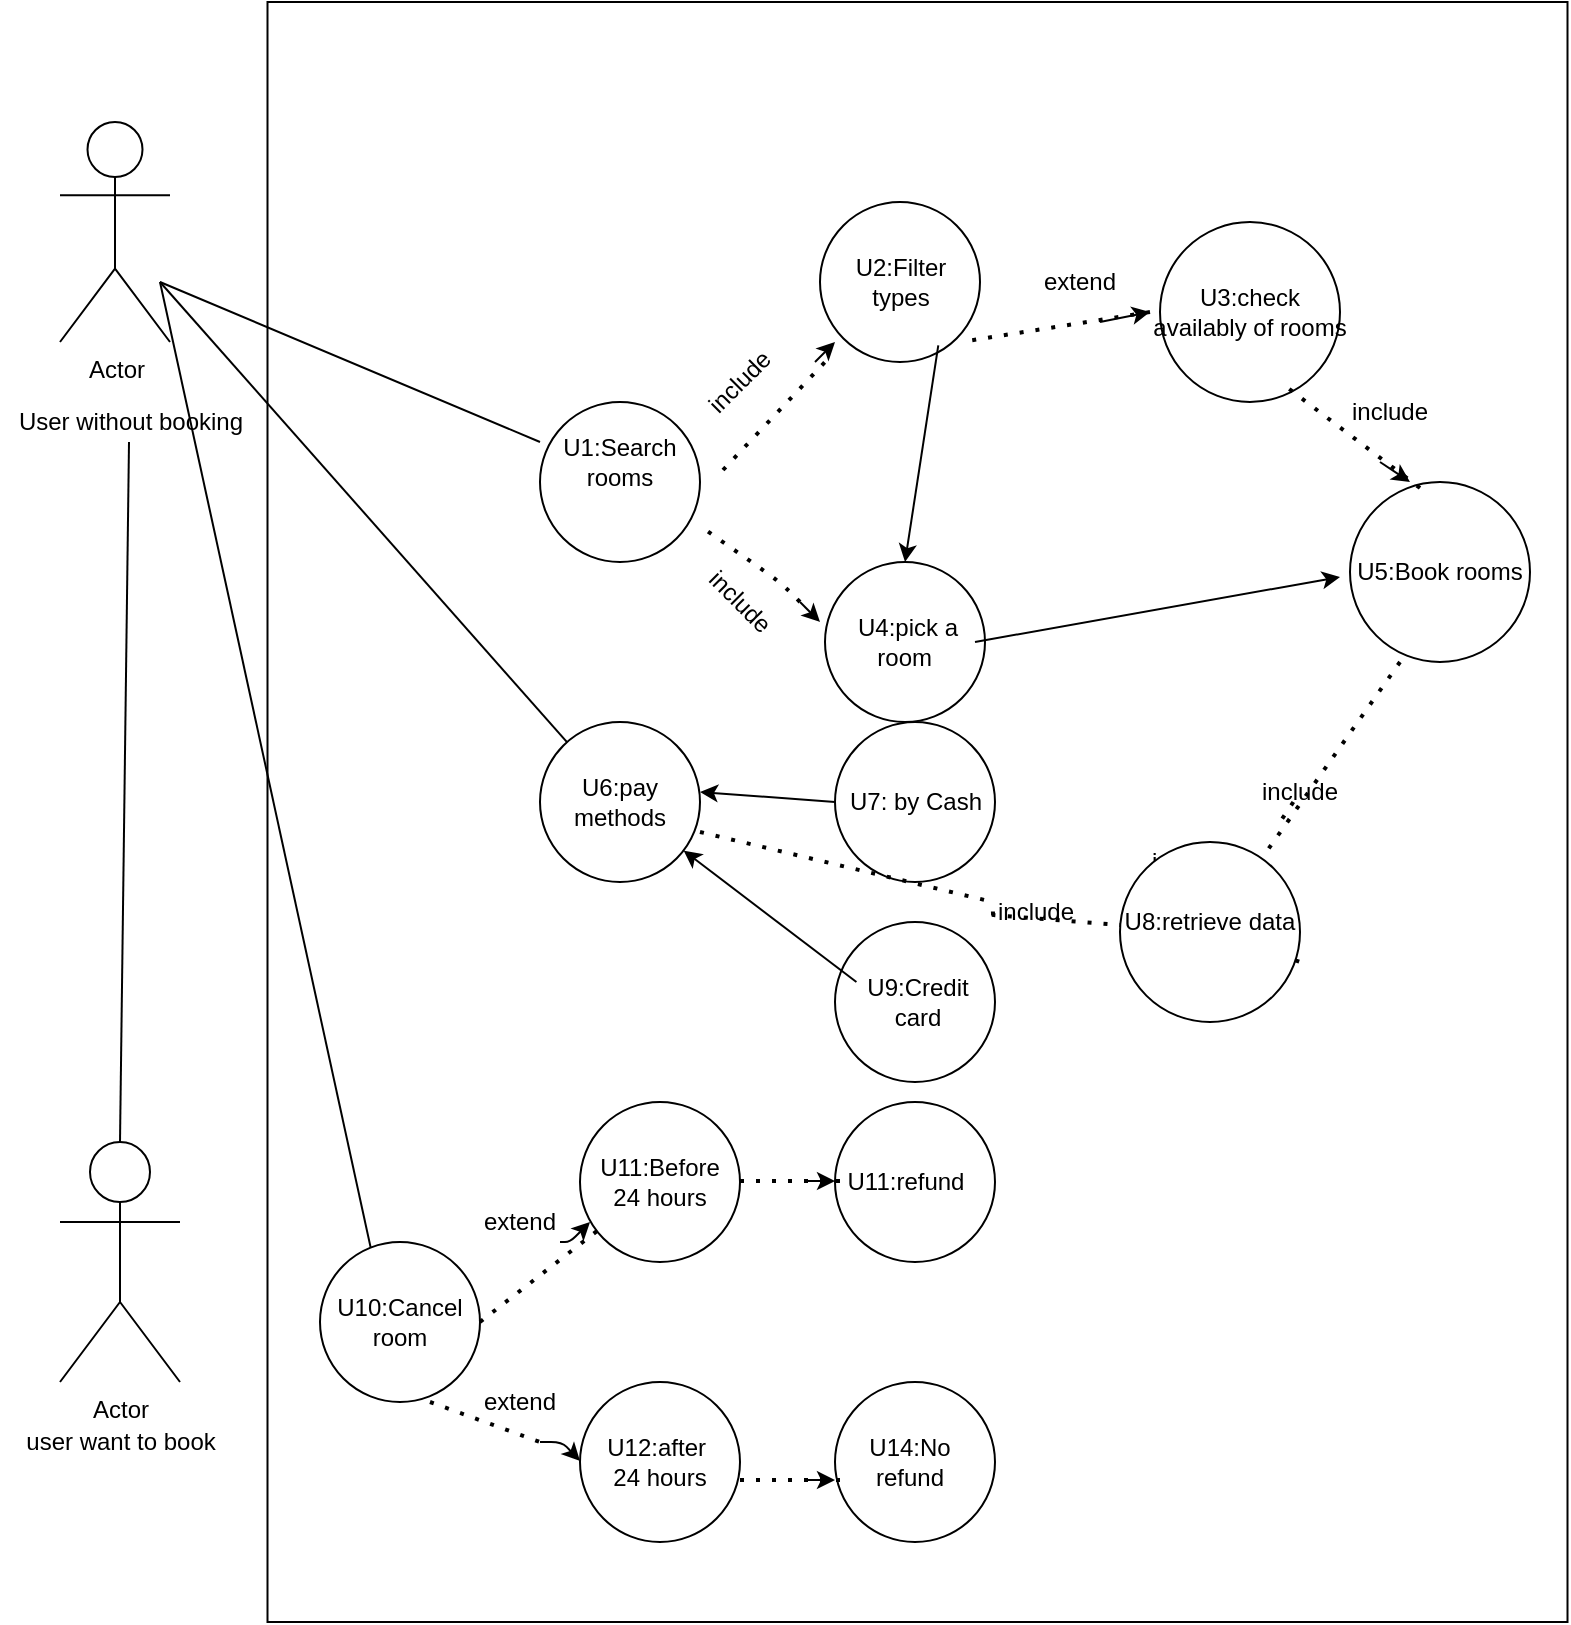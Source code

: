 <mxfile version="13.9.8" type="github">
  <diagram id="Xy6ysxLiAf85u6eN7p3X" name="Page-1">
    <mxGraphModel dx="1019" dy="519" grid="1" gridSize="10" guides="1" tooltips="1" connect="1" arrows="1" fold="1" page="1" pageScale="1" pageWidth="827" pageHeight="1169" math="0" shadow="0">
      <root>
        <mxCell id="0" />
        <mxCell id="1" parent="0" />
        <mxCell id="fN4Kaj9CFgbJgUVEXXit-1" value="" style="rounded=0;whiteSpace=wrap;html=1;" parent="1" vertex="1">
          <mxGeometry x="163.75" y="50" width="650" height="810" as="geometry" />
        </mxCell>
        <mxCell id="fN4Kaj9CFgbJgUVEXXit-2" value="Actor" style="shape=umlActor;verticalLabelPosition=bottom;verticalAlign=top;html=1;outlineConnect=0;" parent="1" vertex="1">
          <mxGeometry x="60" y="110" width="55" height="110" as="geometry" />
        </mxCell>
        <mxCell id="fN4Kaj9CFgbJgUVEXXit-3" value="Actor" style="shape=umlActor;verticalLabelPosition=bottom;verticalAlign=top;html=1;outlineConnect=0;" parent="1" vertex="1">
          <mxGeometry x="60" y="620" width="60" height="120" as="geometry" />
        </mxCell>
        <mxCell id="fN4Kaj9CFgbJgUVEXXit-4" value="user want to book" style="text;html=1;align=center;verticalAlign=middle;resizable=0;points=[];autosize=1;" parent="1" vertex="1">
          <mxGeometry x="35" y="760" width="110" height="20" as="geometry" />
        </mxCell>
        <mxCell id="fN4Kaj9CFgbJgUVEXXit-5" value="User without booking" style="text;html=1;align=center;verticalAlign=middle;resizable=0;points=[];autosize=1;" parent="1" vertex="1">
          <mxGeometry x="30" y="250" width="130" height="20" as="geometry" />
        </mxCell>
        <mxCell id="fN4Kaj9CFgbJgUVEXXit-9" value="" style="endArrow=none;html=1;entryX=0;entryY=0;entryDx=0;entryDy=0;" parent="1" edge="1" target="fN4Kaj9CFgbJgUVEXXit-20">
          <mxGeometry width="50" height="50" relative="1" as="geometry">
            <mxPoint x="110" y="190" as="sourcePoint" />
            <mxPoint x="290" y="260" as="targetPoint" />
            <Array as="points" />
          </mxGeometry>
        </mxCell>
        <mxCell id="fN4Kaj9CFgbJgUVEXXit-10" value="" style="ellipse;whiteSpace=wrap;html=1;aspect=fixed;" parent="1" vertex="1">
          <mxGeometry x="300" y="250" width="80" height="80" as="geometry" />
        </mxCell>
        <mxCell id="fN4Kaj9CFgbJgUVEXXit-11" value="" style="endArrow=none;html=1;" parent="1" target="fN4Kaj9CFgbJgUVEXXit-12" edge="1">
          <mxGeometry width="50" height="50" relative="1" as="geometry">
            <mxPoint x="110" y="190" as="sourcePoint" />
            <mxPoint x="320" y="380" as="targetPoint" />
            <Array as="points" />
          </mxGeometry>
        </mxCell>
        <mxCell id="fN4Kaj9CFgbJgUVEXXit-12" value="" style="ellipse;whiteSpace=wrap;html=1;aspect=fixed;" parent="1" vertex="1">
          <mxGeometry x="300" y="410" width="80" height="80" as="geometry" />
        </mxCell>
        <mxCell id="fN4Kaj9CFgbJgUVEXXit-17" value="" style="endArrow=none;html=1;exitX=0.5;exitY=0;exitDx=0;exitDy=0;exitPerimeter=0;" parent="1" source="fN4Kaj9CFgbJgUVEXXit-3" edge="1">
          <mxGeometry width="50" height="50" relative="1" as="geometry">
            <mxPoint x="94.5" y="330" as="sourcePoint" />
            <mxPoint x="94.5" y="270" as="targetPoint" />
          </mxGeometry>
        </mxCell>
        <mxCell id="fN4Kaj9CFgbJgUVEXXit-18" value="" style="endArrow=none;html=1;entryX=0.087;entryY=0.797;entryDx=0;entryDy=0;entryPerimeter=0;" parent="1" target="fN4Kaj9CFgbJgUVEXXit-1" edge="1">
          <mxGeometry width="50" height="50" relative="1" as="geometry">
            <mxPoint x="110" y="190" as="sourcePoint" />
            <mxPoint x="265.797" y="438.154" as="targetPoint" />
            <Array as="points" />
          </mxGeometry>
        </mxCell>
        <mxCell id="fN4Kaj9CFgbJgUVEXXit-19" value="" style="ellipse;whiteSpace=wrap;html=1;aspect=fixed;" parent="1" vertex="1">
          <mxGeometry x="190" y="670" width="80" height="80" as="geometry" />
        </mxCell>
        <mxCell id="fN4Kaj9CFgbJgUVEXXit-20" value="U1:Search rooms" style="text;html=1;strokeColor=none;fillColor=none;align=center;verticalAlign=middle;whiteSpace=wrap;rounded=0;" parent="1" vertex="1">
          <mxGeometry x="300" y="270" width="80" height="20" as="geometry" />
        </mxCell>
        <mxCell id="fN4Kaj9CFgbJgUVEXXit-21" value="U6:pay methods" style="text;html=1;strokeColor=none;fillColor=none;align=center;verticalAlign=middle;whiteSpace=wrap;rounded=0;" parent="1" vertex="1">
          <mxGeometry x="300" y="440" width="80" height="20" as="geometry" />
        </mxCell>
        <mxCell id="fN4Kaj9CFgbJgUVEXXit-25" value="U10:Cancel room" style="text;html=1;strokeColor=none;fillColor=none;align=center;verticalAlign=middle;whiteSpace=wrap;rounded=0;" parent="1" vertex="1">
          <mxGeometry x="190" y="700" width="80" height="20" as="geometry" />
        </mxCell>
        <mxCell id="fN4Kaj9CFgbJgUVEXXit-26" value="" style="ellipse;whiteSpace=wrap;html=1;aspect=fixed;" parent="1" vertex="1">
          <mxGeometry x="442.5" y="330" width="80" height="80" as="geometry" />
        </mxCell>
        <mxCell id="fN4Kaj9CFgbJgUVEXXit-27" value="" style="endArrow=none;dashed=1;html=1;dashPattern=1 3;strokeWidth=2;" parent="1" edge="1">
          <mxGeometry width="50" height="50" relative="1" as="geometry">
            <mxPoint x="391.5" y="284" as="sourcePoint" />
            <mxPoint x="442.5" y="230" as="targetPoint" />
          </mxGeometry>
        </mxCell>
        <mxCell id="fN4Kaj9CFgbJgUVEXXit-28" value="" style="ellipse;whiteSpace=wrap;html=1;aspect=fixed;" parent="1" vertex="1">
          <mxGeometry x="440" y="150" width="80" height="80" as="geometry" />
        </mxCell>
        <mxCell id="fN4Kaj9CFgbJgUVEXXit-29" value="U2:Filter types" style="text;html=1;strokeColor=none;fillColor=none;align=center;verticalAlign=middle;whiteSpace=wrap;rounded=0;" parent="1" vertex="1">
          <mxGeometry x="443.75" y="170" width="72.5" height="40" as="geometry" />
        </mxCell>
        <mxCell id="fN4Kaj9CFgbJgUVEXXit-30" value="U4:pick a room&amp;nbsp;" style="text;html=1;strokeColor=none;fillColor=none;align=center;verticalAlign=middle;whiteSpace=wrap;rounded=0;" parent="1" vertex="1">
          <mxGeometry x="450" y="360" width="67.5" height="20" as="geometry" />
        </mxCell>
        <mxCell id="fN4Kaj9CFgbJgUVEXXit-32" value="" style="endArrow=none;dashed=1;html=1;dashPattern=1 3;strokeWidth=2;entryX=1;entryY=0.775;entryDx=0;entryDy=0;entryPerimeter=0;" parent="1" target="fN4Kaj9CFgbJgUVEXXit-10" edge="1">
          <mxGeometry width="50" height="50" relative="1" as="geometry">
            <mxPoint x="430" y="350" as="sourcePoint" />
            <mxPoint x="459.958" y="226.41" as="targetPoint" />
            <Array as="points">
              <mxPoint x="420" y="340" />
            </Array>
          </mxGeometry>
        </mxCell>
        <mxCell id="fN4Kaj9CFgbJgUVEXXit-33" value="" style="ellipse;whiteSpace=wrap;html=1;aspect=fixed;" parent="1" vertex="1">
          <mxGeometry x="610" y="160" width="90" height="90" as="geometry" />
        </mxCell>
        <mxCell id="fN4Kaj9CFgbJgUVEXXit-34" value="U3:check availably of rooms" style="text;html=1;strokeColor=none;fillColor=none;align=center;verticalAlign=middle;whiteSpace=wrap;rounded=0;" parent="1" vertex="1">
          <mxGeometry x="605" y="200" width="100" height="10" as="geometry" />
        </mxCell>
        <mxCell id="fN4Kaj9CFgbJgUVEXXit-35" value="" style="endArrow=none;dashed=1;html=1;dashPattern=1 3;strokeWidth=2;exitX=0;exitY=0.5;exitDx=0;exitDy=0;entryX=0.921;entryY=1.25;entryDx=0;entryDy=0;entryPerimeter=0;" parent="1" source="fN4Kaj9CFgbJgUVEXXit-34" target="fN4Kaj9CFgbJgUVEXXit-29" edge="1">
          <mxGeometry width="50" height="50" relative="1" as="geometry">
            <mxPoint x="580" y="230" as="sourcePoint" />
            <mxPoint x="520" y="177" as="targetPoint" />
            <Array as="points" />
          </mxGeometry>
        </mxCell>
        <mxCell id="fN4Kaj9CFgbJgUVEXXit-39" value="" style="endArrow=classic;html=1;exitX=0.516;exitY=0.212;exitDx=0;exitDy=0;exitPerimeter=0;entryX=0.5;entryY=0;entryDx=0;entryDy=0;" parent="1" source="fN4Kaj9CFgbJgUVEXXit-1" target="fN4Kaj9CFgbJgUVEXXit-26" edge="1">
          <mxGeometry width="50" height="50" relative="1" as="geometry">
            <mxPoint x="390" y="400" as="sourcePoint" />
            <mxPoint x="440" y="350" as="targetPoint" />
          </mxGeometry>
        </mxCell>
        <mxCell id="fN4Kaj9CFgbJgUVEXXit-40" value="" style="ellipse;whiteSpace=wrap;html=1;aspect=fixed;" parent="1" vertex="1">
          <mxGeometry x="447.5" y="410" width="80" height="80" as="geometry" />
        </mxCell>
        <mxCell id="fN4Kaj9CFgbJgUVEXXit-41" value="U7: by Cash" style="text;html=1;strokeColor=none;fillColor=none;align=center;verticalAlign=middle;whiteSpace=wrap;rounded=0;" parent="1" vertex="1">
          <mxGeometry x="447.5" y="440" width="80" height="20" as="geometry" />
        </mxCell>
        <mxCell id="fN4Kaj9CFgbJgUVEXXit-42" value="" style="ellipse;whiteSpace=wrap;html=1;aspect=fixed;" parent="1" vertex="1">
          <mxGeometry x="447.5" y="510" width="80" height="80" as="geometry" />
        </mxCell>
        <mxCell id="fN4Kaj9CFgbJgUVEXXit-45" value="U9:Credit card" style="text;html=1;strokeColor=none;fillColor=none;align=center;verticalAlign=middle;whiteSpace=wrap;rounded=0;" parent="1" vertex="1">
          <mxGeometry x="450" y="540" width="77.5" height="20" as="geometry" />
        </mxCell>
        <mxCell id="fN4Kaj9CFgbJgUVEXXit-46" value="" style="endArrow=classic;html=1;exitX=0;exitY=0.5;exitDx=0;exitDy=0;entryX=1;entryY=0.25;entryDx=0;entryDy=0;" parent="1" source="fN4Kaj9CFgbJgUVEXXit-41" target="fN4Kaj9CFgbJgUVEXXit-21" edge="1">
          <mxGeometry width="50" height="50" relative="1" as="geometry">
            <mxPoint x="390" y="450" as="sourcePoint" />
            <mxPoint x="440" y="400" as="targetPoint" />
          </mxGeometry>
        </mxCell>
        <mxCell id="fN4Kaj9CFgbJgUVEXXit-49" value="" style="endArrow=classic;html=1;exitX=0.106;exitY=0;exitDx=0;exitDy=0;exitPerimeter=0;" parent="1" source="fN4Kaj9CFgbJgUVEXXit-45" target="fN4Kaj9CFgbJgUVEXXit-12" edge="1">
          <mxGeometry width="50" height="50" relative="1" as="geometry">
            <mxPoint x="457.5" y="460" as="sourcePoint" />
            <mxPoint x="390" y="455" as="targetPoint" />
          </mxGeometry>
        </mxCell>
        <mxCell id="fN4Kaj9CFgbJgUVEXXit-51" value="" style="ellipse;whiteSpace=wrap;html=1;aspect=fixed;" parent="1" vertex="1">
          <mxGeometry x="320" y="600" width="80" height="80" as="geometry" />
        </mxCell>
        <mxCell id="fN4Kaj9CFgbJgUVEXXit-52" value="" style="ellipse;whiteSpace=wrap;html=1;aspect=fixed;" parent="1" vertex="1">
          <mxGeometry x="320" y="740" width="80" height="80" as="geometry" />
        </mxCell>
        <mxCell id="fN4Kaj9CFgbJgUVEXXit-53" value="" style="ellipse;whiteSpace=wrap;html=1;aspect=fixed;" parent="1" vertex="1">
          <mxGeometry x="447.5" y="600" width="80" height="80" as="geometry" />
        </mxCell>
        <mxCell id="fN4Kaj9CFgbJgUVEXXit-54" value="" style="ellipse;whiteSpace=wrap;html=1;aspect=fixed;" parent="1" vertex="1">
          <mxGeometry x="447.5" y="740" width="80" height="80" as="geometry" />
        </mxCell>
        <mxCell id="fN4Kaj9CFgbJgUVEXXit-55" value="U11:Before 24 hours" style="text;html=1;strokeColor=none;fillColor=none;align=center;verticalAlign=middle;whiteSpace=wrap;rounded=0;" parent="1" vertex="1">
          <mxGeometry x="325" y="630" width="70" height="20" as="geometry" />
        </mxCell>
        <mxCell id="fN4Kaj9CFgbJgUVEXXit-56" value="U12:after&amp;nbsp; 24 hours" style="text;html=1;strokeColor=none;fillColor=none;align=center;verticalAlign=middle;whiteSpace=wrap;rounded=0;" parent="1" vertex="1">
          <mxGeometry x="325" y="770" width="70" height="20" as="geometry" />
        </mxCell>
        <mxCell id="fN4Kaj9CFgbJgUVEXXit-57" value="U11:refund" style="text;html=1;strokeColor=none;fillColor=none;align=center;verticalAlign=middle;whiteSpace=wrap;rounded=0;" parent="1" vertex="1">
          <mxGeometry x="447.5" y="630" width="70" height="20" as="geometry" />
        </mxCell>
        <mxCell id="fN4Kaj9CFgbJgUVEXXit-58" value="U14:No refund" style="text;html=1;strokeColor=none;fillColor=none;align=center;verticalAlign=middle;whiteSpace=wrap;rounded=0;" parent="1" vertex="1">
          <mxGeometry x="450" y="770" width="70" height="20" as="geometry" />
        </mxCell>
        <mxCell id="fN4Kaj9CFgbJgUVEXXit-59" style="edgeStyle=orthogonalEdgeStyle;rounded=0;orthogonalLoop=1;jettySize=auto;html=1;exitX=0.5;exitY=1;exitDx=0;exitDy=0;" parent="1" source="fN4Kaj9CFgbJgUVEXXit-57" target="fN4Kaj9CFgbJgUVEXXit-57" edge="1">
          <mxGeometry relative="1" as="geometry" />
        </mxCell>
        <mxCell id="fN4Kaj9CFgbJgUVEXXit-60" value="" style="endArrow=none;dashed=1;html=1;dashPattern=1 3;strokeWidth=2;" parent="1" edge="1">
          <mxGeometry width="50" height="50" relative="1" as="geometry">
            <mxPoint x="245" y="750" as="sourcePoint" />
            <mxPoint x="300" y="770" as="targetPoint" />
            <Array as="points">
              <mxPoint x="245" y="750" />
            </Array>
          </mxGeometry>
        </mxCell>
        <mxCell id="fN4Kaj9CFgbJgUVEXXit-62" value="" style="endArrow=none;dashed=1;html=1;dashPattern=1 3;strokeWidth=2;" parent="1" target="fN4Kaj9CFgbJgUVEXXit-51" edge="1">
          <mxGeometry width="50" height="50" relative="1" as="geometry">
            <mxPoint x="270" y="710" as="sourcePoint" />
            <mxPoint x="350" y="740" as="targetPoint" />
            <Array as="points">
              <mxPoint x="270" y="710" />
            </Array>
          </mxGeometry>
        </mxCell>
        <mxCell id="fN4Kaj9CFgbJgUVEXXit-63" value="" style="endArrow=none;dashed=1;html=1;dashPattern=1 3;strokeWidth=2;" parent="1" edge="1">
          <mxGeometry width="50" height="50" relative="1" as="geometry">
            <mxPoint x="400" y="639.5" as="sourcePoint" />
            <mxPoint x="449.996" y="639.498" as="targetPoint" />
            <Array as="points">
              <mxPoint x="400" y="639.5" />
            </Array>
          </mxGeometry>
        </mxCell>
        <mxCell id="fN4Kaj9CFgbJgUVEXXit-64" value="" style="endArrow=none;dashed=1;html=1;dashPattern=1 3;strokeWidth=2;" parent="1" edge="1">
          <mxGeometry width="50" height="50" relative="1" as="geometry">
            <mxPoint x="400" y="789" as="sourcePoint" />
            <mxPoint x="449.996" y="788.998" as="targetPoint" />
            <Array as="points">
              <mxPoint x="400" y="789" />
            </Array>
          </mxGeometry>
        </mxCell>
        <mxCell id="fN4Kaj9CFgbJgUVEXXit-67" value="" style="ellipse;whiteSpace=wrap;html=1;aspect=fixed;" parent="1" vertex="1">
          <mxGeometry x="705" y="290" width="90" height="90" as="geometry" />
        </mxCell>
        <mxCell id="fN4Kaj9CFgbJgUVEXXit-68" value="" style="endArrow=none;dashed=1;html=1;dashPattern=1 3;strokeWidth=2;exitX=0;exitY=0.75;exitDx=0;exitDy=0;entryX=1;entryY=0.775;entryDx=0;entryDy=0;entryPerimeter=0;" parent="1" edge="1">
          <mxGeometry width="50" height="50" relative="1" as="geometry">
            <mxPoint x="740" y="293" as="sourcePoint" />
            <mxPoint x="670" y="240" as="targetPoint" />
            <Array as="points" />
          </mxGeometry>
        </mxCell>
        <mxCell id="fN4Kaj9CFgbJgUVEXXit-69" value="U5:Book rooms" style="text;html=1;strokeColor=none;fillColor=none;align=center;verticalAlign=middle;whiteSpace=wrap;rounded=0;" parent="1" vertex="1">
          <mxGeometry x="700" y="330" width="100" height="10" as="geometry" />
        </mxCell>
        <mxCell id="fN4Kaj9CFgbJgUVEXXit-70" value="" style="endArrow=classic;html=1;exitX=1;exitY=0.5;exitDx=0;exitDy=0;entryX=0;entryY=0.75;entryDx=0;entryDy=0;" parent="1" source="fN4Kaj9CFgbJgUVEXXit-30" target="fN4Kaj9CFgbJgUVEXXit-69" edge="1">
          <mxGeometry width="50" height="50" relative="1" as="geometry">
            <mxPoint x="577.9" y="279" as="sourcePoint" />
            <mxPoint x="570" y="350" as="targetPoint" />
          </mxGeometry>
        </mxCell>
        <mxCell id="YTH77d81D2Q7eeMjvWzj-1" value="include" style="text;html=1;strokeColor=none;fillColor=none;align=center;verticalAlign=middle;whiteSpace=wrap;rounded=0;rotation=-45;" vertex="1" parent="1">
          <mxGeometry x="380" y="230" width="40" height="20" as="geometry" />
        </mxCell>
        <mxCell id="YTH77d81D2Q7eeMjvWzj-2" value="include" style="text;html=1;strokeColor=none;fillColor=none;align=center;verticalAlign=middle;whiteSpace=wrap;rounded=0;rotation=45;" vertex="1" parent="1">
          <mxGeometry x="380" y="330" width="40" height="40" as="geometry" />
        </mxCell>
        <mxCell id="YTH77d81D2Q7eeMjvWzj-4" value="" style="endArrow=classic;html=1;" edge="1" parent="1">
          <mxGeometry width="50" height="50" relative="1" as="geometry">
            <mxPoint x="437.5" y="230" as="sourcePoint" />
            <mxPoint x="447.5" y="220" as="targetPoint" />
          </mxGeometry>
        </mxCell>
        <mxCell id="YTH77d81D2Q7eeMjvWzj-5" value="" style="endArrow=classic;html=1;" edge="1" parent="1">
          <mxGeometry width="50" height="50" relative="1" as="geometry">
            <mxPoint x="430" y="350" as="sourcePoint" />
            <mxPoint x="440" y="360" as="targetPoint" />
            <Array as="points">
              <mxPoint x="430" y="350" />
            </Array>
          </mxGeometry>
        </mxCell>
        <mxCell id="YTH77d81D2Q7eeMjvWzj-6" value="" style="endArrow=classic;html=1;" edge="1" parent="1">
          <mxGeometry width="50" height="50" relative="1" as="geometry">
            <mxPoint x="310" y="670" as="sourcePoint" />
            <mxPoint x="325" y="660" as="targetPoint" />
            <Array as="points">
              <mxPoint x="315" y="670" />
            </Array>
          </mxGeometry>
        </mxCell>
        <mxCell id="YTH77d81D2Q7eeMjvWzj-7" value="" style="endArrow=classic;html=1;" edge="1" parent="1">
          <mxGeometry width="50" height="50" relative="1" as="geometry">
            <mxPoint x="433" y="639.5" as="sourcePoint" />
            <mxPoint x="447.5" y="639.5" as="targetPoint" />
            <Array as="points">
              <mxPoint x="438" y="639.5" />
            </Array>
          </mxGeometry>
        </mxCell>
        <mxCell id="YTH77d81D2Q7eeMjvWzj-8" value="" style="endArrow=classic;html=1;" edge="1" parent="1">
          <mxGeometry width="50" height="50" relative="1" as="geometry">
            <mxPoint x="433" y="789" as="sourcePoint" />
            <mxPoint x="447.5" y="789" as="targetPoint" />
            <Array as="points">
              <mxPoint x="438" y="789" />
            </Array>
          </mxGeometry>
        </mxCell>
        <mxCell id="YTH77d81D2Q7eeMjvWzj-9" value="" style="endArrow=classic;html=1;" edge="1" parent="1">
          <mxGeometry width="50" height="50" relative="1" as="geometry">
            <mxPoint x="300" y="770" as="sourcePoint" />
            <mxPoint x="320" y="779.5" as="targetPoint" />
            <Array as="points">
              <mxPoint x="311" y="770" />
            </Array>
          </mxGeometry>
        </mxCell>
        <mxCell id="YTH77d81D2Q7eeMjvWzj-10" value="" style="endArrow=classic;html=1;" edge="1" parent="1">
          <mxGeometry width="50" height="50" relative="1" as="geometry">
            <mxPoint x="580" y="210" as="sourcePoint" />
            <mxPoint x="605" y="205" as="targetPoint" />
            <Array as="points">
              <mxPoint x="580" y="210" />
            </Array>
          </mxGeometry>
        </mxCell>
        <mxCell id="YTH77d81D2Q7eeMjvWzj-11" value="" style="endArrow=classic;html=1;" edge="1" parent="1">
          <mxGeometry width="50" height="50" relative="1" as="geometry">
            <mxPoint x="720" y="280" as="sourcePoint" />
            <mxPoint x="735" y="290" as="targetPoint" />
            <Array as="points">
              <mxPoint x="720" y="280" />
            </Array>
          </mxGeometry>
        </mxCell>
        <mxCell id="YTH77d81D2Q7eeMjvWzj-20" value="" style="endArrow=none;dashed=1;html=1;dashPattern=1 3;strokeWidth=2;" edge="1" parent="1" source="YTH77d81D2Q7eeMjvWzj-14">
          <mxGeometry width="50" height="50" relative="1" as="geometry">
            <mxPoint x="380" y="465" as="sourcePoint" />
            <mxPoint x="680" y="530" as="targetPoint" />
            <Array as="points">
              <mxPoint x="680" y="530" />
            </Array>
          </mxGeometry>
        </mxCell>
        <mxCell id="YTH77d81D2Q7eeMjvWzj-22" value="include" style="text;html=1;strokeColor=none;fillColor=none;align=center;verticalAlign=middle;whiteSpace=wrap;rounded=0;rotation=0;" vertex="1" parent="1">
          <mxGeometry x="605" y="470" width="40" height="20" as="geometry" />
        </mxCell>
        <mxCell id="YTH77d81D2Q7eeMjvWzj-24" value="extend" style="text;html=1;strokeColor=none;fillColor=none;align=center;verticalAlign=middle;whiteSpace=wrap;rounded=0;rotation=0;" vertex="1" parent="1">
          <mxGeometry x="270" y="650" width="40" height="20" as="geometry" />
        </mxCell>
        <mxCell id="YTH77d81D2Q7eeMjvWzj-25" value="extend" style="text;html=1;strokeColor=none;fillColor=none;align=center;verticalAlign=middle;whiteSpace=wrap;rounded=0;rotation=0;" vertex="1" parent="1">
          <mxGeometry x="270" y="740" width="40" height="20" as="geometry" />
        </mxCell>
        <mxCell id="YTH77d81D2Q7eeMjvWzj-35" value="extend" style="text;html=1;strokeColor=none;fillColor=none;align=center;verticalAlign=middle;whiteSpace=wrap;rounded=0;rotation=0;" vertex="1" parent="1">
          <mxGeometry x="550" y="180" width="40" height="20" as="geometry" />
        </mxCell>
        <mxCell id="YTH77d81D2Q7eeMjvWzj-38" value="include" style="text;html=1;strokeColor=none;fillColor=none;align=center;verticalAlign=middle;whiteSpace=wrap;rounded=0;rotation=0;" vertex="1" parent="1">
          <mxGeometry x="705" y="250" width="40" height="10" as="geometry" />
        </mxCell>
        <mxCell id="YTH77d81D2Q7eeMjvWzj-14" value="" style="ellipse;whiteSpace=wrap;html=1;aspect=fixed;" vertex="1" parent="1">
          <mxGeometry x="590" y="470" width="90" height="90" as="geometry" />
        </mxCell>
        <mxCell id="YTH77d81D2Q7eeMjvWzj-39" value="" style="endArrow=none;dashed=1;html=1;dashPattern=1 3;strokeWidth=2;" edge="1" parent="1" source="YTH77d81D2Q7eeMjvWzj-44" target="YTH77d81D2Q7eeMjvWzj-14">
          <mxGeometry width="50" height="50" relative="1" as="geometry">
            <mxPoint x="380" y="465" as="sourcePoint" />
            <mxPoint x="680" y="530" as="targetPoint" />
            <Array as="points">
              <mxPoint x="520" y="506" />
            </Array>
          </mxGeometry>
        </mxCell>
        <mxCell id="YTH77d81D2Q7eeMjvWzj-40" value="U8:retrieve data" style="text;html=1;strokeColor=none;fillColor=none;align=center;verticalAlign=middle;whiteSpace=wrap;rounded=0;" vertex="1" parent="1">
          <mxGeometry x="585" y="500" width="100" height="20" as="geometry" />
        </mxCell>
        <mxCell id="YTH77d81D2Q7eeMjvWzj-41" value="" style="endArrow=none;dashed=1;html=1;dashPattern=1 3;strokeWidth=2;" edge="1" parent="1" source="YTH77d81D2Q7eeMjvWzj-31">
          <mxGeometry width="50" height="50" relative="1" as="geometry">
            <mxPoint x="730" y="380" as="sourcePoint" />
            <mxPoint x="670" y="460" as="targetPoint" />
            <Array as="points" />
          </mxGeometry>
        </mxCell>
        <mxCell id="YTH77d81D2Q7eeMjvWzj-31" value="include" style="text;html=1;strokeColor=none;fillColor=none;align=center;verticalAlign=middle;whiteSpace=wrap;rounded=0;rotation=0;" vertex="1" parent="1">
          <mxGeometry x="660" y="440" width="40" height="10" as="geometry" />
        </mxCell>
        <mxCell id="YTH77d81D2Q7eeMjvWzj-42" value="" style="endArrow=none;dashed=1;html=1;dashPattern=1 3;strokeWidth=2;" edge="1" parent="1" target="YTH77d81D2Q7eeMjvWzj-14">
          <mxGeometry width="50" height="50" relative="1" as="geometry">
            <mxPoint x="730" y="380" as="sourcePoint" />
            <mxPoint x="600.137" y="521.489" as="targetPoint" />
            <Array as="points">
              <mxPoint x="730" y="380" />
            </Array>
          </mxGeometry>
        </mxCell>
        <mxCell id="YTH77d81D2Q7eeMjvWzj-44" value="include" style="text;html=1;strokeColor=none;fillColor=none;align=center;verticalAlign=middle;whiteSpace=wrap;rounded=0;rotation=0;" vertex="1" parent="1">
          <mxGeometry x="527.5" y="500" width="40" height="10" as="geometry" />
        </mxCell>
        <mxCell id="YTH77d81D2Q7eeMjvWzj-45" value="" style="endArrow=none;dashed=1;html=1;dashPattern=1 3;strokeWidth=2;" edge="1" parent="1" target="YTH77d81D2Q7eeMjvWzj-44">
          <mxGeometry width="50" height="50" relative="1" as="geometry">
            <mxPoint x="380" y="465" as="sourcePoint" />
            <mxPoint x="590.137" y="511.489" as="targetPoint" />
            <Array as="points" />
          </mxGeometry>
        </mxCell>
      </root>
    </mxGraphModel>
  </diagram>
</mxfile>
